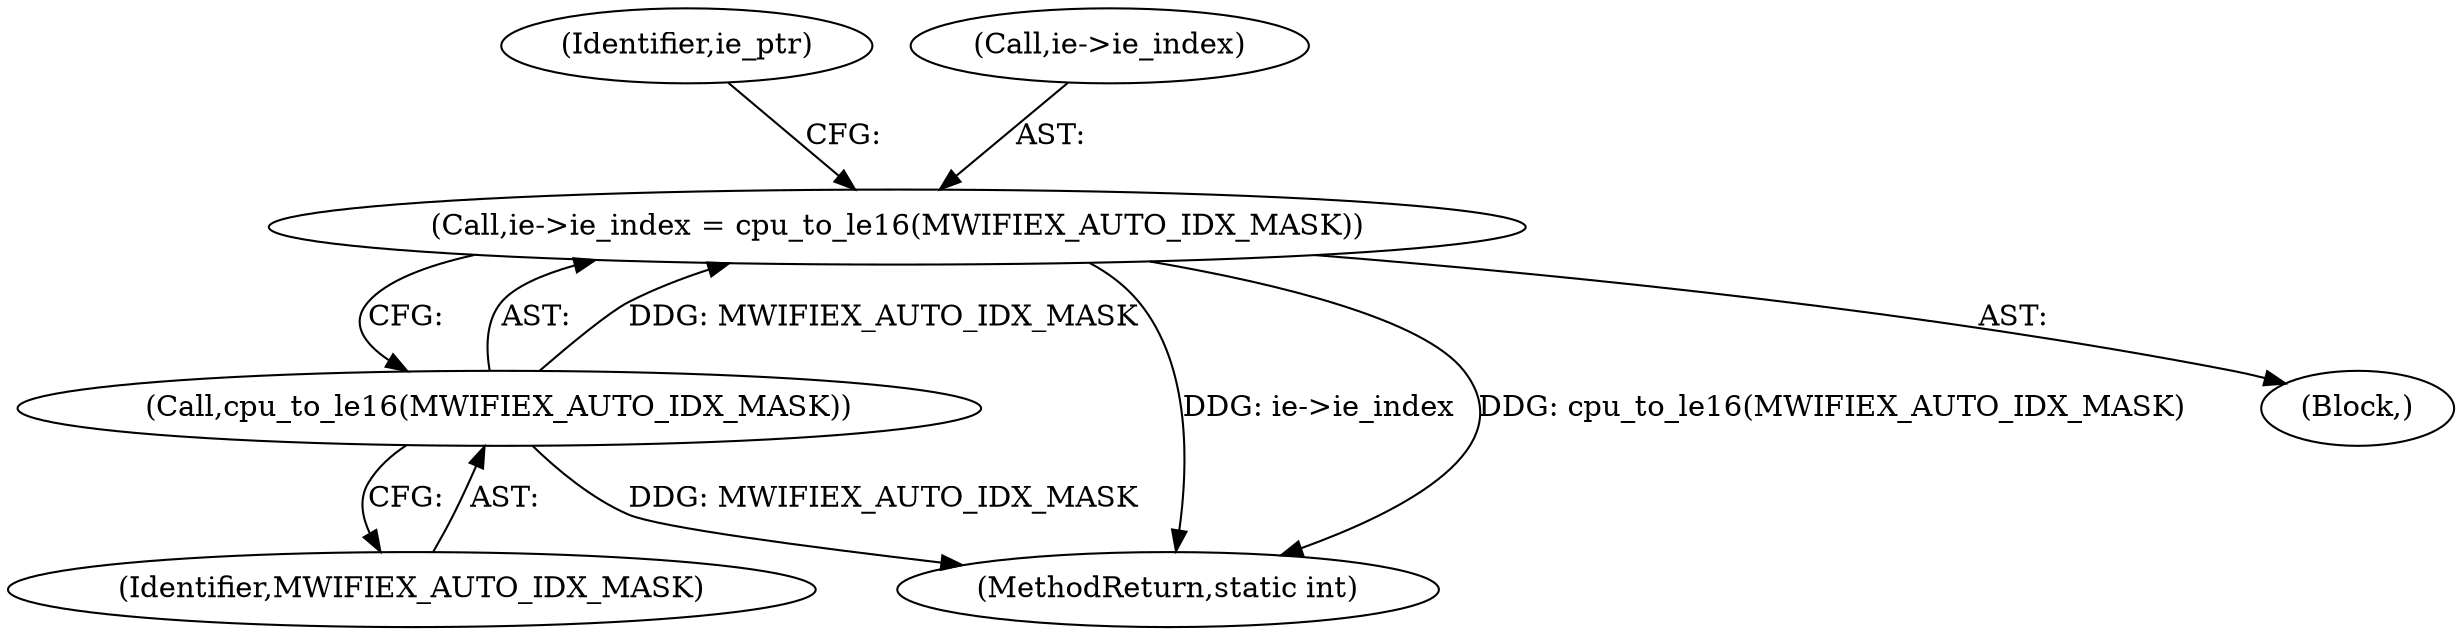digraph "0_linux_7caac62ed598a196d6ddf8d9c121e12e082cac3@pointer" {
"1000200" [label="(Call,ie->ie_index = cpu_to_le16(MWIFIEX_AUTO_IDX_MASK))"];
"1000204" [label="(Call,cpu_to_le16(MWIFIEX_AUTO_IDX_MASK))"];
"1000212" [label="(MethodReturn,static int)"];
"1000208" [label="(Identifier,ie_ptr)"];
"1000201" [label="(Call,ie->ie_index)"];
"1000205" [label="(Identifier,MWIFIEX_AUTO_IDX_MASK)"];
"1000124" [label="(Block,)"];
"1000200" [label="(Call,ie->ie_index = cpu_to_le16(MWIFIEX_AUTO_IDX_MASK))"];
"1000204" [label="(Call,cpu_to_le16(MWIFIEX_AUTO_IDX_MASK))"];
"1000200" -> "1000124"  [label="AST: "];
"1000200" -> "1000204"  [label="CFG: "];
"1000201" -> "1000200"  [label="AST: "];
"1000204" -> "1000200"  [label="AST: "];
"1000208" -> "1000200"  [label="CFG: "];
"1000200" -> "1000212"  [label="DDG: ie->ie_index"];
"1000200" -> "1000212"  [label="DDG: cpu_to_le16(MWIFIEX_AUTO_IDX_MASK)"];
"1000204" -> "1000200"  [label="DDG: MWIFIEX_AUTO_IDX_MASK"];
"1000204" -> "1000205"  [label="CFG: "];
"1000205" -> "1000204"  [label="AST: "];
"1000204" -> "1000212"  [label="DDG: MWIFIEX_AUTO_IDX_MASK"];
}
